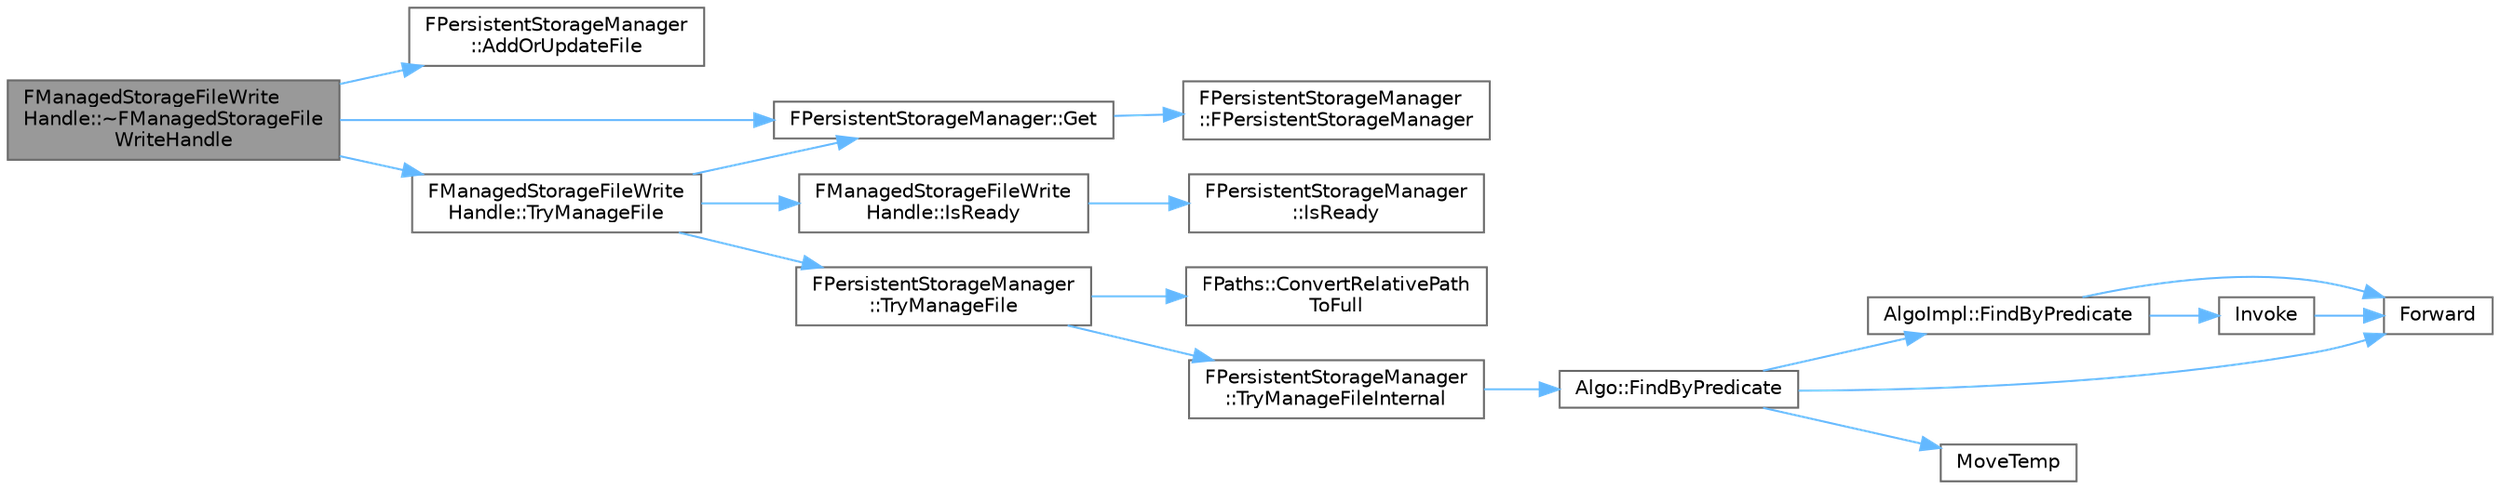 digraph "FManagedStorageFileWriteHandle::~FManagedStorageFileWriteHandle"
{
 // INTERACTIVE_SVG=YES
 // LATEX_PDF_SIZE
  bgcolor="transparent";
  edge [fontname=Helvetica,fontsize=10,labelfontname=Helvetica,labelfontsize=10];
  node [fontname=Helvetica,fontsize=10,shape=box,height=0.2,width=0.4];
  rankdir="LR";
  Node1 [id="Node000001",label="FManagedStorageFileWrite\lHandle::~FManagedStorageFile\lWriteHandle",height=0.2,width=0.4,color="gray40", fillcolor="grey60", style="filled", fontcolor="black",tooltip=" "];
  Node1 -> Node2 [id="edge1_Node000001_Node000002",color="steelblue1",style="solid",tooltip=" "];
  Node2 [id="Node000002",label="FPersistentStorageManager\l::AddOrUpdateFile",height=0.2,width=0.4,color="grey40", fillcolor="white", style="filled",URL="$d5/ddb/classFPersistentStorageManager.html#a4af1044982cd8737b96380745852268d",tooltip=" "];
  Node1 -> Node3 [id="edge2_Node000001_Node000003",color="steelblue1",style="solid",tooltip=" "];
  Node3 [id="Node000003",label="FPersistentStorageManager::Get",height=0.2,width=0.4,color="grey40", fillcolor="white", style="filled",URL="$d5/ddb/classFPersistentStorageManager.html#a9496bfff694a51f9a614f6d5a433ef01",tooltip="Singleton access."];
  Node3 -> Node4 [id="edge3_Node000003_Node000004",color="steelblue1",style="solid",tooltip=" "];
  Node4 [id="Node000004",label="FPersistentStorageManager\l::FPersistentStorageManager",height=0.2,width=0.4,color="grey40", fillcolor="white", style="filled",URL="$d5/ddb/classFPersistentStorageManager.html#aad0002a830b14efdbb287fb6e143017e",tooltip=" "];
  Node1 -> Node5 [id="edge4_Node000001_Node000005",color="steelblue1",style="solid",tooltip=" "];
  Node5 [id="Node000005",label="FManagedStorageFileWrite\lHandle::TryManageFile",height=0.2,width=0.4,color="grey40", fillcolor="white", style="filled",URL="$d5/dbf/classFManagedStorageFileWriteHandle.html#ae7781c1b8da4340157461f1a58d0f201",tooltip=" "];
  Node5 -> Node3 [id="edge5_Node000005_Node000003",color="steelblue1",style="solid",tooltip=" "];
  Node5 -> Node6 [id="edge6_Node000005_Node000006",color="steelblue1",style="solid",tooltip=" "];
  Node6 [id="Node000006",label="FManagedStorageFileWrite\lHandle::IsReady",height=0.2,width=0.4,color="grey40", fillcolor="white", style="filled",URL="$d5/dbf/classFManagedStorageFileWriteHandle.html#a81a876c143b3da9bc4aa7962d37ff3e1",tooltip=" "];
  Node6 -> Node7 [id="edge7_Node000006_Node000007",color="steelblue1",style="solid",tooltip=" "];
  Node7 [id="Node000007",label="FPersistentStorageManager\l::IsReady",height=0.2,width=0.4,color="grey40", fillcolor="white", style="filled",URL="$d5/ddb/classFPersistentStorageManager.html#a527363dba9783af5823e412ef28a47b2",tooltip=" "];
  Node5 -> Node8 [id="edge8_Node000005_Node000008",color="steelblue1",style="solid",tooltip=" "];
  Node8 [id="Node000008",label="FPersistentStorageManager\l::TryManageFile",height=0.2,width=0.4,color="grey40", fillcolor="white", style="filled",URL="$d5/ddb/classFPersistentStorageManager.html#ad25d75f440803496d8851cb5b67d6838",tooltip=" "];
  Node8 -> Node9 [id="edge9_Node000008_Node000009",color="steelblue1",style="solid",tooltip=" "];
  Node9 [id="Node000009",label="FPaths::ConvertRelativePath\lToFull",height=0.2,width=0.4,color="grey40", fillcolor="white", style="filled",URL="$df/d4c/classFPaths.html#aa3517b87b746c7de395191cabaae86a6",tooltip="Converts a relative path name to a fully qualified name relative to the process BaseDir()."];
  Node8 -> Node10 [id="edge10_Node000008_Node000010",color="steelblue1",style="solid",tooltip=" "];
  Node10 [id="Node000010",label="FPersistentStorageManager\l::TryManageFileInternal",height=0.2,width=0.4,color="grey40", fillcolor="white", style="filled",URL="$d5/ddb/classFPersistentStorageManager.html#a1a467574203dfdd0b0eaf5537353a75f",tooltip=" "];
  Node10 -> Node11 [id="edge11_Node000010_Node000011",color="steelblue1",style="solid",tooltip=" "];
  Node11 [id="Node000011",label="Algo::FindByPredicate",height=0.2,width=0.4,color="grey40", fillcolor="white", style="filled",URL="$db/d33/namespaceAlgo.html#ab9cade1873e50b5687bd6a5b98481773",tooltip="Returns a pointer to the first element in the range which matches the predicate."];
  Node11 -> Node12 [id="edge12_Node000011_Node000012",color="steelblue1",style="solid",tooltip=" "];
  Node12 [id="Node000012",label="AlgoImpl::FindByPredicate",height=0.2,width=0.4,color="grey40", fillcolor="white", style="filled",URL="$db/d64/namespaceAlgoImpl.html#a1f73320d4cb5fc8291b544786e1c5a9f",tooltip=" "];
  Node12 -> Node13 [id="edge13_Node000012_Node000013",color="steelblue1",style="solid",tooltip=" "];
  Node13 [id="Node000013",label="Forward",height=0.2,width=0.4,color="grey40", fillcolor="white", style="filled",URL="$d4/d24/UnrealTemplate_8h.html#a68f280c1d561a8899a1e9e3ea8405d00",tooltip="Forward will cast a reference to an rvalue reference."];
  Node12 -> Node14 [id="edge14_Node000012_Node000014",color="steelblue1",style="solid",tooltip=" "];
  Node14 [id="Node000014",label="Invoke",height=0.2,width=0.4,color="grey40", fillcolor="white", style="filled",URL="$d7/deb/Invoke_8h.html#a66d3e79358998f56001f20726270e390",tooltip="Invokes a callable with a set of arguments."];
  Node14 -> Node13 [id="edge15_Node000014_Node000013",color="steelblue1",style="solid",tooltip=" "];
  Node11 -> Node13 [id="edge16_Node000011_Node000013",color="steelblue1",style="solid",tooltip=" "];
  Node11 -> Node15 [id="edge17_Node000011_Node000015",color="steelblue1",style="solid",tooltip=" "];
  Node15 [id="Node000015",label="MoveTemp",height=0.2,width=0.4,color="grey40", fillcolor="white", style="filled",URL="$d4/d24/UnrealTemplate_8h.html#ad5e6c049aeb9c9115fec514ba581dbb6",tooltip="MoveTemp will cast a reference to an rvalue reference."];
}
